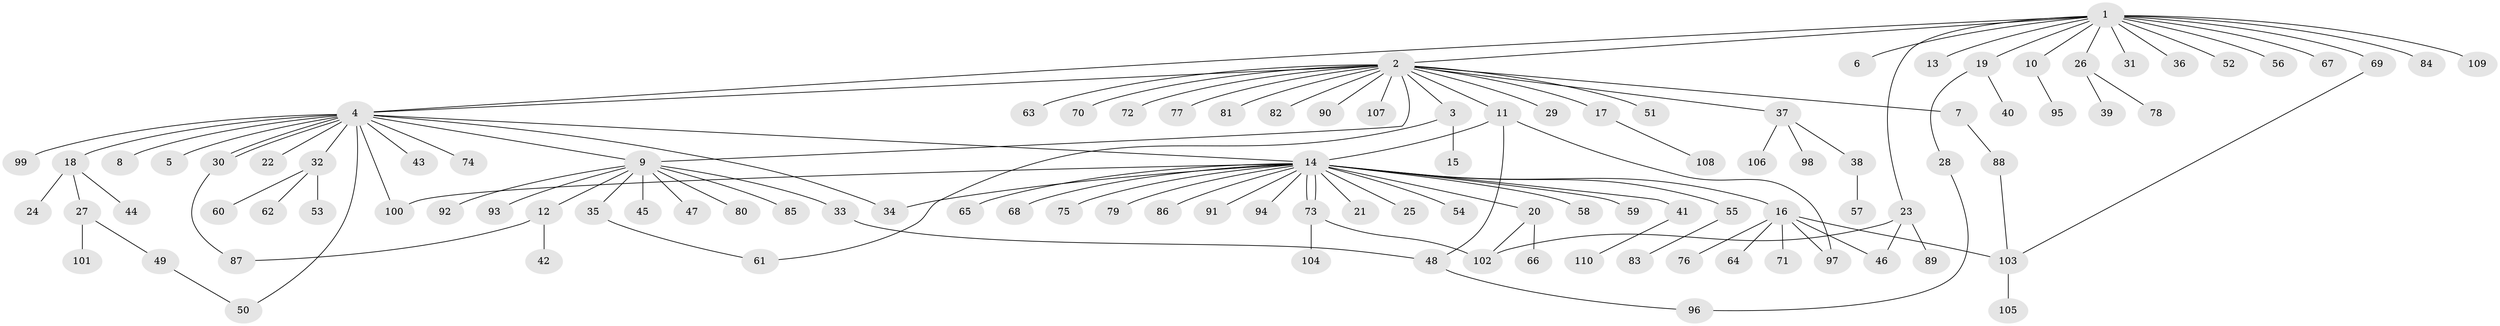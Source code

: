 // Generated by graph-tools (version 1.1) at 2025/26/03/09/25 03:26:04]
// undirected, 110 vertices, 127 edges
graph export_dot {
graph [start="1"]
  node [color=gray90,style=filled];
  1;
  2;
  3;
  4;
  5;
  6;
  7;
  8;
  9;
  10;
  11;
  12;
  13;
  14;
  15;
  16;
  17;
  18;
  19;
  20;
  21;
  22;
  23;
  24;
  25;
  26;
  27;
  28;
  29;
  30;
  31;
  32;
  33;
  34;
  35;
  36;
  37;
  38;
  39;
  40;
  41;
  42;
  43;
  44;
  45;
  46;
  47;
  48;
  49;
  50;
  51;
  52;
  53;
  54;
  55;
  56;
  57;
  58;
  59;
  60;
  61;
  62;
  63;
  64;
  65;
  66;
  67;
  68;
  69;
  70;
  71;
  72;
  73;
  74;
  75;
  76;
  77;
  78;
  79;
  80;
  81;
  82;
  83;
  84;
  85;
  86;
  87;
  88;
  89;
  90;
  91;
  92;
  93;
  94;
  95;
  96;
  97;
  98;
  99;
  100;
  101;
  102;
  103;
  104;
  105;
  106;
  107;
  108;
  109;
  110;
  1 -- 2;
  1 -- 4;
  1 -- 6;
  1 -- 10;
  1 -- 13;
  1 -- 19;
  1 -- 23;
  1 -- 26;
  1 -- 31;
  1 -- 36;
  1 -- 52;
  1 -- 56;
  1 -- 67;
  1 -- 69;
  1 -- 84;
  1 -- 109;
  2 -- 3;
  2 -- 4;
  2 -- 7;
  2 -- 9;
  2 -- 11;
  2 -- 17;
  2 -- 29;
  2 -- 37;
  2 -- 51;
  2 -- 63;
  2 -- 70;
  2 -- 72;
  2 -- 77;
  2 -- 81;
  2 -- 82;
  2 -- 90;
  2 -- 107;
  3 -- 15;
  3 -- 61;
  4 -- 5;
  4 -- 8;
  4 -- 9;
  4 -- 14;
  4 -- 18;
  4 -- 22;
  4 -- 30;
  4 -- 30;
  4 -- 32;
  4 -- 34;
  4 -- 43;
  4 -- 50;
  4 -- 74;
  4 -- 99;
  4 -- 100;
  7 -- 88;
  9 -- 12;
  9 -- 33;
  9 -- 35;
  9 -- 45;
  9 -- 47;
  9 -- 80;
  9 -- 85;
  9 -- 92;
  9 -- 93;
  10 -- 95;
  11 -- 14;
  11 -- 48;
  11 -- 97;
  12 -- 42;
  12 -- 87;
  14 -- 16;
  14 -- 20;
  14 -- 21;
  14 -- 25;
  14 -- 34;
  14 -- 41;
  14 -- 54;
  14 -- 55;
  14 -- 58;
  14 -- 59;
  14 -- 65;
  14 -- 68;
  14 -- 73;
  14 -- 73;
  14 -- 75;
  14 -- 79;
  14 -- 86;
  14 -- 91;
  14 -- 94;
  14 -- 100;
  16 -- 46;
  16 -- 64;
  16 -- 71;
  16 -- 76;
  16 -- 97;
  16 -- 103;
  17 -- 108;
  18 -- 24;
  18 -- 27;
  18 -- 44;
  19 -- 28;
  19 -- 40;
  20 -- 66;
  20 -- 102;
  23 -- 46;
  23 -- 89;
  23 -- 102;
  26 -- 39;
  26 -- 78;
  27 -- 49;
  27 -- 101;
  28 -- 96;
  30 -- 87;
  32 -- 53;
  32 -- 60;
  32 -- 62;
  33 -- 48;
  35 -- 61;
  37 -- 38;
  37 -- 98;
  37 -- 106;
  38 -- 57;
  41 -- 110;
  48 -- 96;
  49 -- 50;
  55 -- 83;
  69 -- 103;
  73 -- 102;
  73 -- 104;
  88 -- 103;
  103 -- 105;
}
